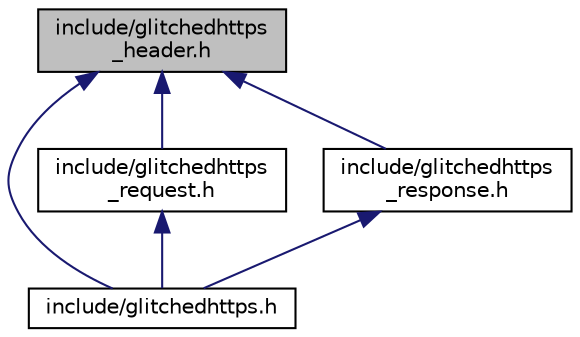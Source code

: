 digraph "include/glitchedhttps_header.h"
{
  edge [fontname="Helvetica",fontsize="10",labelfontname="Helvetica",labelfontsize="10"];
  node [fontname="Helvetica",fontsize="10",shape=record];
  Node2 [label="include/glitchedhttps\l_header.h",height=0.2,width=0.4,color="black", fillcolor="grey75", style="filled", fontcolor="black"];
  Node2 -> Node3 [dir="back",color="midnightblue",fontsize="10",style="solid",fontname="Helvetica"];
  Node3 [label="include/glitchedhttps.h",height=0.2,width=0.4,color="black", fillcolor="white", style="filled",URL="$glitchedhttps_8h.html",tooltip="Simple, lightweight and straight-forward way of doing HTTP(S) requests with the help of ARM&#39;s open-so..."];
  Node2 -> Node4 [dir="back",color="midnightblue",fontsize="10",style="solid",fontname="Helvetica"];
  Node4 [label="include/glitchedhttps\l_request.h",height=0.2,width=0.4,color="black", fillcolor="white", style="filled",URL="$glitchedhttps__request_8h.html",tooltip="Struct containing an HTTP request&#39;s parameters and headers. "];
  Node4 -> Node3 [dir="back",color="midnightblue",fontsize="10",style="solid",fontname="Helvetica"];
  Node2 -> Node5 [dir="back",color="midnightblue",fontsize="10",style="solid",fontname="Helvetica"];
  Node5 [label="include/glitchedhttps\l_response.h",height=0.2,width=0.4,color="black", fillcolor="white", style="filled",URL="$glitchedhttps__response_8h.html",tooltip="Struct containing an HTTP response&#39;s data. "];
  Node5 -> Node3 [dir="back",color="midnightblue",fontsize="10",style="solid",fontname="Helvetica"];
}
